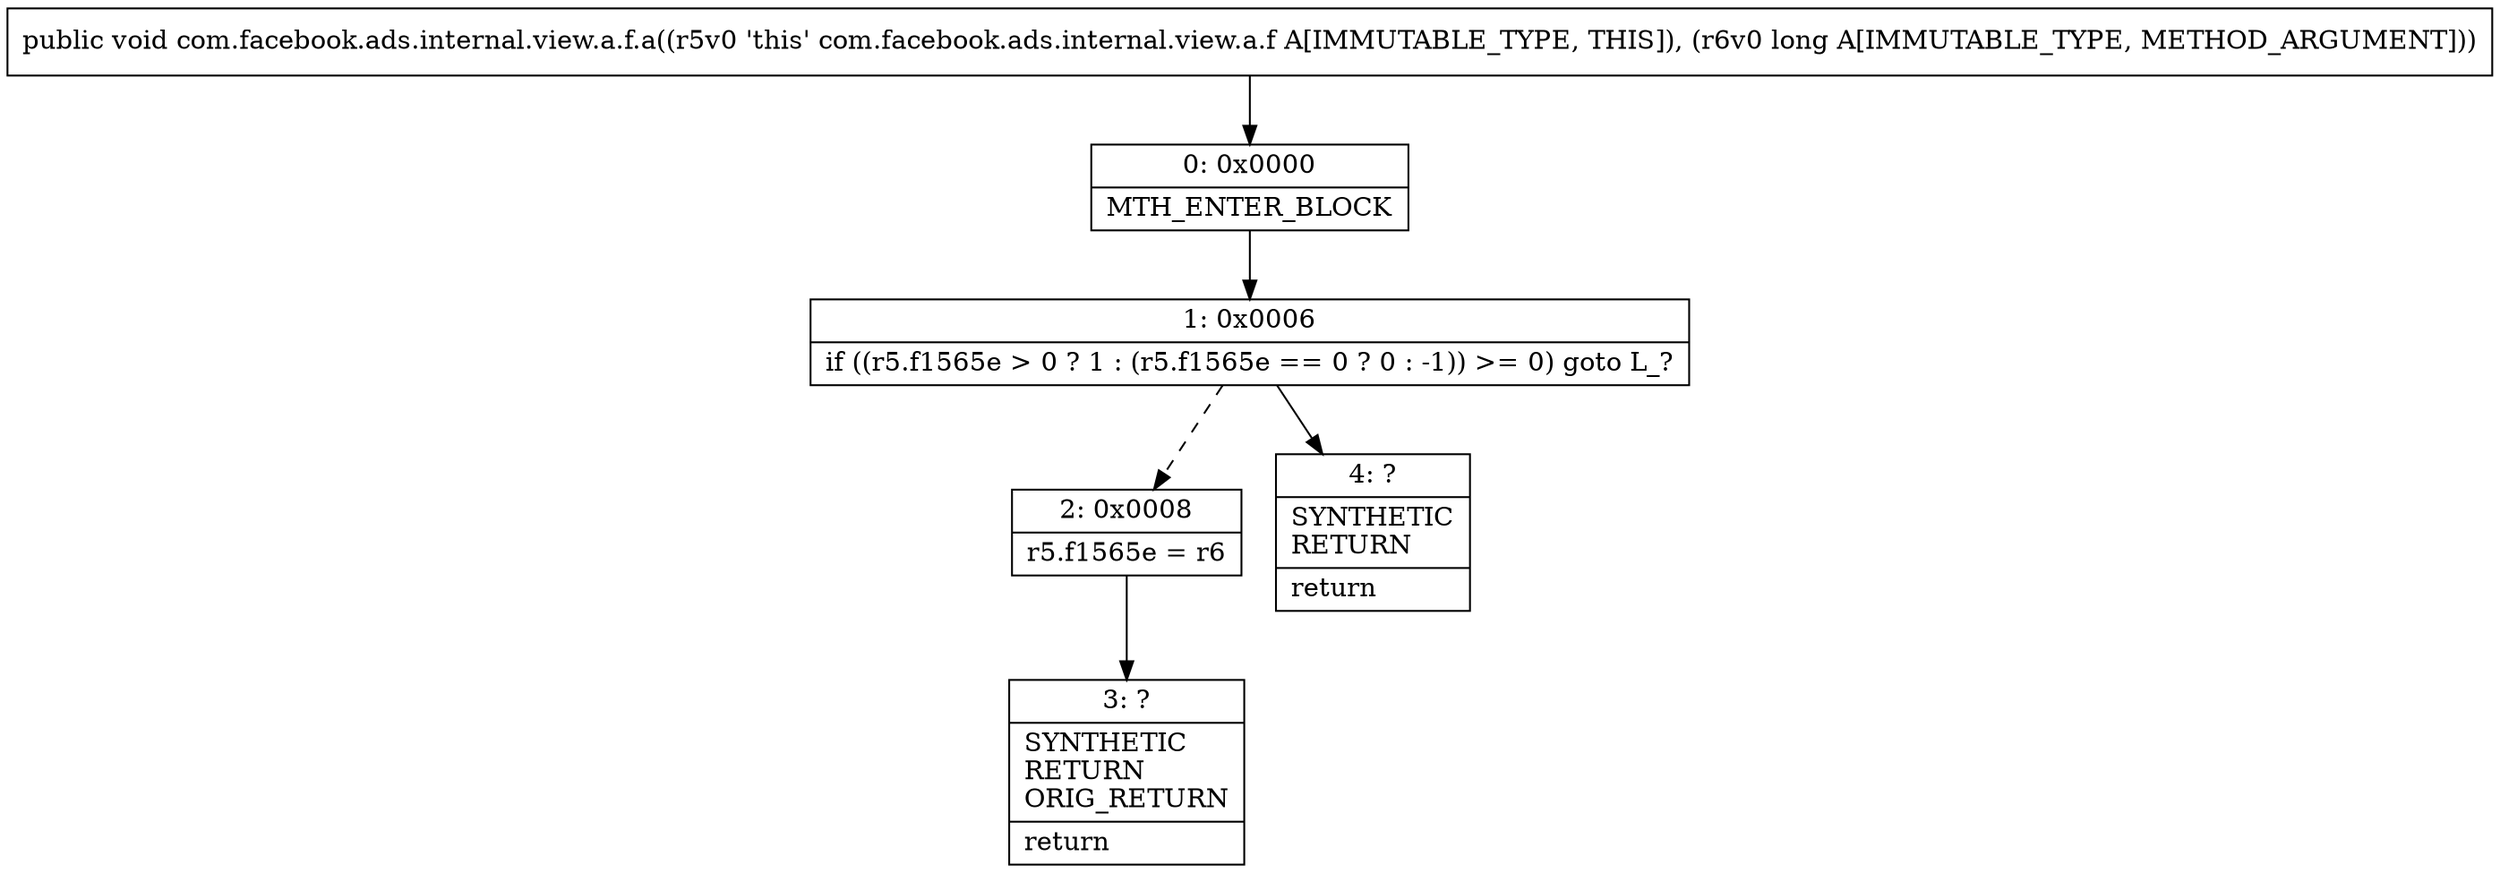 digraph "CFG forcom.facebook.ads.internal.view.a.f.a(J)V" {
Node_0 [shape=record,label="{0\:\ 0x0000|MTH_ENTER_BLOCK\l}"];
Node_1 [shape=record,label="{1\:\ 0x0006|if ((r5.f1565e \> 0 ? 1 : (r5.f1565e == 0 ? 0 : \-1)) \>= 0) goto L_?\l}"];
Node_2 [shape=record,label="{2\:\ 0x0008|r5.f1565e = r6\l}"];
Node_3 [shape=record,label="{3\:\ ?|SYNTHETIC\lRETURN\lORIG_RETURN\l|return\l}"];
Node_4 [shape=record,label="{4\:\ ?|SYNTHETIC\lRETURN\l|return\l}"];
MethodNode[shape=record,label="{public void com.facebook.ads.internal.view.a.f.a((r5v0 'this' com.facebook.ads.internal.view.a.f A[IMMUTABLE_TYPE, THIS]), (r6v0 long A[IMMUTABLE_TYPE, METHOD_ARGUMENT])) }"];
MethodNode -> Node_0;
Node_0 -> Node_1;
Node_1 -> Node_2[style=dashed];
Node_1 -> Node_4;
Node_2 -> Node_3;
}


